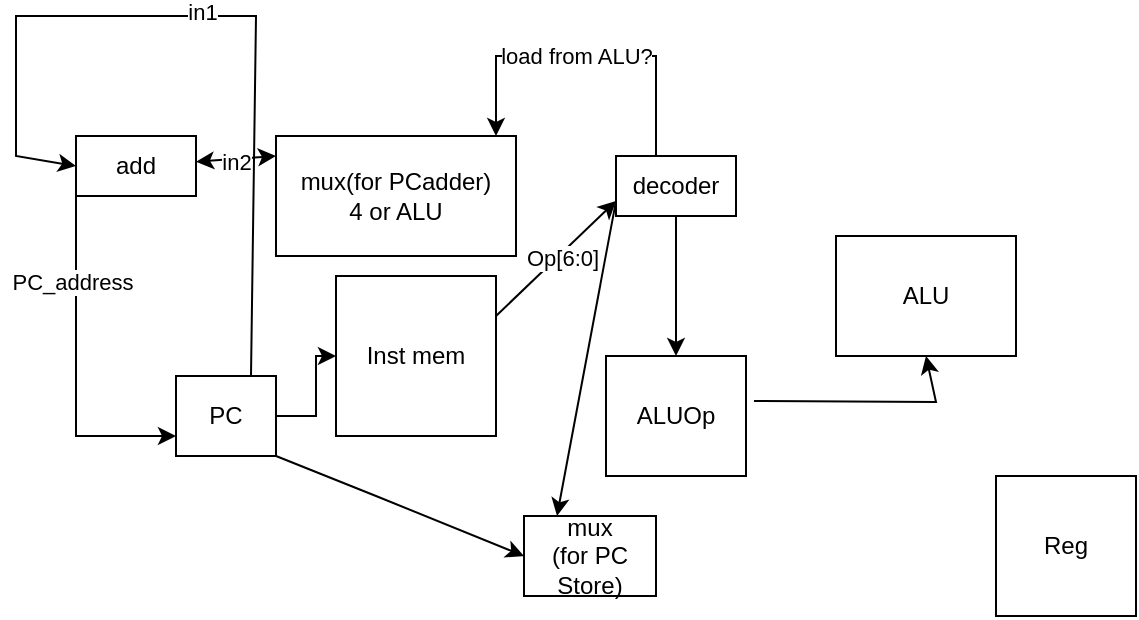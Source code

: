 <mxfile version="21.1.6" type="device">
  <diagram name="ページ1" id="z-FftpgeLL3ksxSVf0qm">
    <mxGraphModel dx="1194" dy="741" grid="1" gridSize="10" guides="1" tooltips="1" connect="1" arrows="1" fold="1" page="1" pageScale="1" pageWidth="827" pageHeight="1169" math="0" shadow="0">
      <root>
        <mxCell id="0" />
        <mxCell id="1" parent="0" />
        <mxCell id="Iq3-G8FM4mDo1oramrw6-20" value="" style="edgeStyle=orthogonalEdgeStyle;rounded=0;orthogonalLoop=1;jettySize=auto;html=1;" parent="1" source="Iq3-G8FM4mDo1oramrw6-1" target="Iq3-G8FM4mDo1oramrw6-19" edge="1">
          <mxGeometry relative="1" as="geometry" />
        </mxCell>
        <mxCell id="Iq3-G8FM4mDo1oramrw6-1" value="PC" style="rounded=0;whiteSpace=wrap;html=1;" parent="1" vertex="1">
          <mxGeometry x="120" y="210" width="50" height="40" as="geometry" />
        </mxCell>
        <mxCell id="Iq3-G8FM4mDo1oramrw6-2" value="add" style="rounded=0;whiteSpace=wrap;html=1;" parent="1" vertex="1">
          <mxGeometry x="70" y="90" width="60" height="30" as="geometry" />
        </mxCell>
        <mxCell id="Iq3-G8FM4mDo1oramrw6-3" style="edgeStyle=orthogonalEdgeStyle;rounded=0;orthogonalLoop=1;jettySize=auto;html=1;exitX=0.5;exitY=1;exitDx=0;exitDy=0;" parent="1" source="Iq3-G8FM4mDo1oramrw6-2" target="Iq3-G8FM4mDo1oramrw6-2" edge="1">
          <mxGeometry relative="1" as="geometry" />
        </mxCell>
        <mxCell id="Iq3-G8FM4mDo1oramrw6-4" value="" style="endArrow=classic;html=1;rounded=0;exitX=0.75;exitY=0;exitDx=0;exitDy=0;entryX=0;entryY=0.5;entryDx=0;entryDy=0;" parent="1" source="Iq3-G8FM4mDo1oramrw6-1" target="Iq3-G8FM4mDo1oramrw6-2" edge="1">
          <mxGeometry width="50" height="50" relative="1" as="geometry">
            <mxPoint x="390" y="380" as="sourcePoint" />
            <mxPoint x="440" y="330" as="targetPoint" />
            <Array as="points">
              <mxPoint x="160" y="30" />
              <mxPoint x="40" y="30" />
              <mxPoint x="40" y="100" />
            </Array>
          </mxGeometry>
        </mxCell>
        <mxCell id="Iq3-G8FM4mDo1oramrw6-7" value="in1" style="edgeLabel;html=1;align=center;verticalAlign=middle;resizable=0;points=[];" parent="Iq3-G8FM4mDo1oramrw6-4" vertex="1" connectable="0">
          <mxGeometry x="0.034" y="-2" relative="1" as="geometry">
            <mxPoint as="offset" />
          </mxGeometry>
        </mxCell>
        <mxCell id="Iq3-G8FM4mDo1oramrw6-5" value="mux(for PCadder)&lt;br&gt;4 or ALU" style="rounded=0;whiteSpace=wrap;html=1;" parent="1" vertex="1">
          <mxGeometry x="170" y="90" width="120" height="60" as="geometry" />
        </mxCell>
        <mxCell id="Iq3-G8FM4mDo1oramrw6-6" value="" style="endArrow=classic;startArrow=classic;html=1;rounded=0;" parent="1" target="Iq3-G8FM4mDo1oramrw6-2" edge="1">
          <mxGeometry width="50" height="50" relative="1" as="geometry">
            <mxPoint x="170" y="100" as="sourcePoint" />
            <mxPoint x="440" y="320" as="targetPoint" />
          </mxGeometry>
        </mxCell>
        <mxCell id="Iq3-G8FM4mDo1oramrw6-8" value="in2" style="edgeLabel;html=1;align=center;verticalAlign=middle;resizable=0;points=[];" parent="Iq3-G8FM4mDo1oramrw6-6" vertex="1" connectable="0">
          <mxGeometry x="0.029" y="1" relative="1" as="geometry">
            <mxPoint as="offset" />
          </mxGeometry>
        </mxCell>
        <mxCell id="Iq3-G8FM4mDo1oramrw6-9" value="" style="endArrow=classic;html=1;rounded=0;entryX=0;entryY=0.75;entryDx=0;entryDy=0;exitX=0;exitY=1;exitDx=0;exitDy=0;" parent="1" source="Iq3-G8FM4mDo1oramrw6-2" target="Iq3-G8FM4mDo1oramrw6-1" edge="1">
          <mxGeometry width="50" height="50" relative="1" as="geometry">
            <mxPoint x="390" y="370" as="sourcePoint" />
            <mxPoint x="440" y="320" as="targetPoint" />
            <Array as="points">
              <mxPoint x="70" y="240" />
            </Array>
          </mxGeometry>
        </mxCell>
        <mxCell id="Iq3-G8FM4mDo1oramrw6-13" value="PC_address" style="edgeLabel;html=1;align=center;verticalAlign=middle;resizable=0;points=[];" parent="Iq3-G8FM4mDo1oramrw6-9" vertex="1" connectable="0">
          <mxGeometry x="-0.493" y="-2" relative="1" as="geometry">
            <mxPoint as="offset" />
          </mxGeometry>
        </mxCell>
        <mxCell id="Iq3-G8FM4mDo1oramrw6-10" value="decoder" style="whiteSpace=wrap;html=1;" parent="1" vertex="1">
          <mxGeometry x="340" y="100" width="60" height="30" as="geometry" />
        </mxCell>
        <mxCell id="Iq3-G8FM4mDo1oramrw6-11" value="" style="endArrow=classic;html=1;rounded=0;" parent="1" edge="1">
          <mxGeometry width="50" height="50" relative="1" as="geometry">
            <mxPoint x="360" y="100" as="sourcePoint" />
            <mxPoint x="280" y="90" as="targetPoint" />
            <Array as="points">
              <mxPoint x="360" y="50" />
              <mxPoint x="280" y="50" />
            </Array>
          </mxGeometry>
        </mxCell>
        <mxCell id="Iq3-G8FM4mDo1oramrw6-12" value="load from ALU?" style="edgeLabel;html=1;align=center;verticalAlign=middle;resizable=0;points=[];" parent="Iq3-G8FM4mDo1oramrw6-11" vertex="1" connectable="0">
          <mxGeometry x="0.117" y="-3" relative="1" as="geometry">
            <mxPoint x="5" y="3" as="offset" />
          </mxGeometry>
        </mxCell>
        <mxCell id="Iq3-G8FM4mDo1oramrw6-16" value="ALU" style="whiteSpace=wrap;html=1;" parent="1" vertex="1">
          <mxGeometry x="450" y="140" width="90" height="60" as="geometry" />
        </mxCell>
        <mxCell id="Iq3-G8FM4mDo1oramrw6-17" value="ALUOp" style="whiteSpace=wrap;html=1;" parent="1" vertex="1">
          <mxGeometry x="335" y="200" width="70" height="60" as="geometry" />
        </mxCell>
        <mxCell id="Iq3-G8FM4mDo1oramrw6-19" value="Inst mem" style="whiteSpace=wrap;html=1;aspect=fixed;" parent="1" vertex="1">
          <mxGeometry x="200" y="160" width="80" height="80" as="geometry" />
        </mxCell>
        <mxCell id="Iq3-G8FM4mDo1oramrw6-21" value="" style="endArrow=classic;html=1;rounded=0;exitX=0.5;exitY=1;exitDx=0;exitDy=0;" parent="1" source="Iq3-G8FM4mDo1oramrw6-10" target="Iq3-G8FM4mDo1oramrw6-17" edge="1">
          <mxGeometry width="50" height="50" relative="1" as="geometry">
            <mxPoint x="390" y="370" as="sourcePoint" />
            <mxPoint x="440" y="320" as="targetPoint" />
          </mxGeometry>
        </mxCell>
        <mxCell id="Iq3-G8FM4mDo1oramrw6-22" value="" style="endArrow=classic;html=1;rounded=0;exitX=1.057;exitY=0.375;exitDx=0;exitDy=0;exitPerimeter=0;entryX=0.5;entryY=1;entryDx=0;entryDy=0;" parent="1" source="Iq3-G8FM4mDo1oramrw6-17" target="Iq3-G8FM4mDo1oramrw6-16" edge="1">
          <mxGeometry width="50" height="50" relative="1" as="geometry">
            <mxPoint x="390" y="370" as="sourcePoint" />
            <mxPoint x="440" y="320" as="targetPoint" />
            <Array as="points">
              <mxPoint x="500" y="223" />
            </Array>
          </mxGeometry>
        </mxCell>
        <mxCell id="vog-kAsGw0QKLdrxHWv9-1" value="" style="endArrow=classic;html=1;rounded=0;exitX=1;exitY=0.25;exitDx=0;exitDy=0;entryX=0;entryY=0.75;entryDx=0;entryDy=0;" parent="1" source="Iq3-G8FM4mDo1oramrw6-19" target="Iq3-G8FM4mDo1oramrw6-10" edge="1">
          <mxGeometry width="50" height="50" relative="1" as="geometry">
            <mxPoint x="390" y="410" as="sourcePoint" />
            <mxPoint x="440" y="360" as="targetPoint" />
          </mxGeometry>
        </mxCell>
        <mxCell id="vog-kAsGw0QKLdrxHWv9-2" value="Op[6:0]" style="edgeLabel;html=1;align=center;verticalAlign=middle;resizable=0;points=[];" parent="vog-kAsGw0QKLdrxHWv9-1" vertex="1" connectable="0">
          <mxGeometry x="0.085" y="-2" relative="1" as="geometry">
            <mxPoint x="-1" as="offset" />
          </mxGeometry>
        </mxCell>
        <mxCell id="WTZEbQ2-V-N5WEh9orFp-2" value="Reg" style="whiteSpace=wrap;html=1;" vertex="1" parent="1">
          <mxGeometry x="530" y="260" width="70" height="70" as="geometry" />
        </mxCell>
        <mxCell id="WTZEbQ2-V-N5WEh9orFp-3" value="mux&lt;br&gt;(for PC Store)" style="rounded=0;whiteSpace=wrap;html=1;" vertex="1" parent="1">
          <mxGeometry x="294" y="280" width="66" height="40" as="geometry" />
        </mxCell>
        <mxCell id="WTZEbQ2-V-N5WEh9orFp-4" value="" style="endArrow=classic;html=1;rounded=0;exitX=1;exitY=1;exitDx=0;exitDy=0;entryX=0;entryY=0.5;entryDx=0;entryDy=0;" edge="1" parent="1" source="Iq3-G8FM4mDo1oramrw6-1" target="WTZEbQ2-V-N5WEh9orFp-3">
          <mxGeometry width="50" height="50" relative="1" as="geometry">
            <mxPoint x="550" y="330" as="sourcePoint" />
            <mxPoint x="600" y="280" as="targetPoint" />
            <Array as="points">
              <mxPoint x="220" y="270" />
            </Array>
          </mxGeometry>
        </mxCell>
        <mxCell id="WTZEbQ2-V-N5WEh9orFp-5" value="" style="endArrow=classic;html=1;rounded=0;exitX=0;exitY=0.75;exitDx=0;exitDy=0;entryX=0.25;entryY=0;entryDx=0;entryDy=0;" edge="1" parent="1" source="Iq3-G8FM4mDo1oramrw6-10" target="WTZEbQ2-V-N5WEh9orFp-3">
          <mxGeometry width="50" height="50" relative="1" as="geometry">
            <mxPoint x="320" y="195" as="sourcePoint" />
            <mxPoint x="370" y="145" as="targetPoint" />
          </mxGeometry>
        </mxCell>
      </root>
    </mxGraphModel>
  </diagram>
</mxfile>

